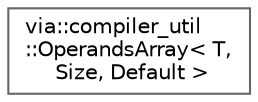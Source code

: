 digraph "Graphical Class Hierarchy"
{
 // LATEX_PDF_SIZE
  bgcolor="transparent";
  edge [fontname=Helvetica,fontsize=10,labelfontname=Helvetica,labelfontsize=10];
  node [fontname=Helvetica,fontsize=10,shape=box,height=0.2,width=0.4];
  rankdir="LR";
  Node0 [id="Node000000",label="via::compiler_util\l::OperandsArray\< T,\l Size, Default \>",height=0.2,width=0.4,color="grey40", fillcolor="white", style="filled",URL="$structvia_1_1compiler__util_1_1OperandsArray.html",tooltip="std::array wrapper with custom initialization support"];
}
